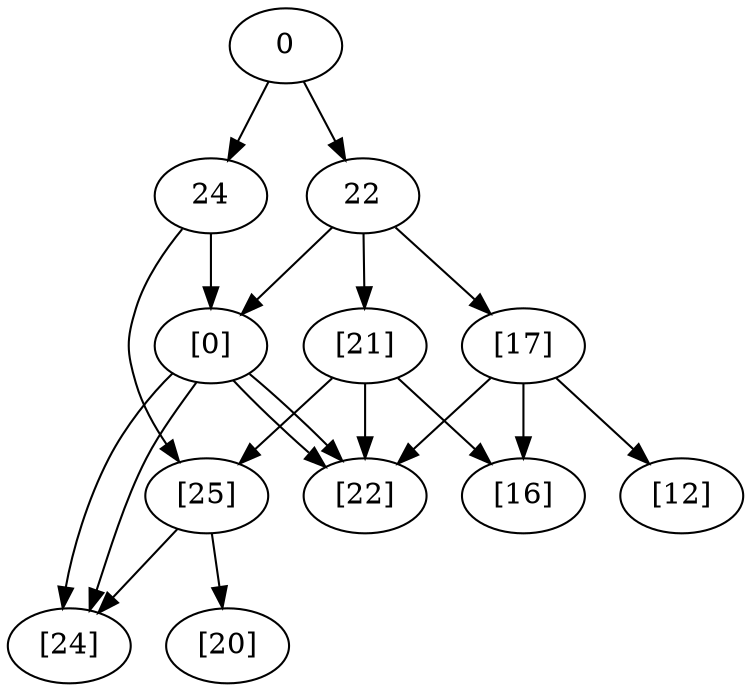 digraph tree {
    "0";
    "24";
    "[25]";
    "[20]";
    "[24]";
    "[0]";
    "[24]";
    "[22]";
    "22";
    "[17]";
    "[12]";
    "[16]";
    "[22]";
    "[0]";
    "[24]";
    "[22]";
    "[21]";
    "[16]";
    "[22]";
    "[25]";
    "0" -> "24";
    "0" -> "22";
    "24" -> "[25]";
    "24" -> "[0]";
    "[25]" -> "[20]";
    "[25]" -> "[24]";
    "[0]" -> "[24]";
    "[0]" -> "[22]";
    "22" -> "[17]";
    "22" -> "[0]";
    "22" -> "[21]";
    "[17]" -> "[12]";
    "[17]" -> "[16]";
    "[17]" -> "[22]";
    "[0]" -> "[24]";
    "[0]" -> "[22]";
    "[21]" -> "[16]";
    "[21]" -> "[22]";
    "[21]" -> "[25]";
}

